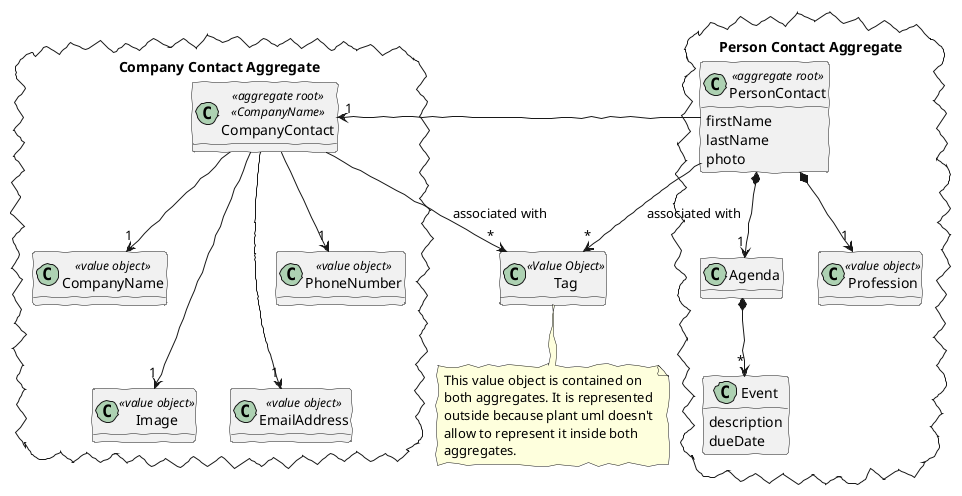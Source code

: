@startuml domain_model.png

'http://plantuml.com/skinparam.html'
skinparam handwritten true
skinparam defaultFontName FG Virgil
skinparam shadowing false

hide methods

class Tag << Value Object >>

package "Person Contact Aggregate" <<Cloud>> {
    class PersonContact <<aggregate root>> {
        firstName
        lastName
        photo
    }
    class Agenda {
    }
    class Event {
        description
        dueDate
    }
    class Profession <<value object>>
}

package "Company Contact Aggregate" <<Cloud>> {
    class CompanyName <<value object>>
    class CompanyContact <<aggregate root>> <<CompanyName>>
    class Image  <<value object>>
    class EmailAddress  <<value object>>
    class PhoneNumber  <<value object>>
}

CompanyContact "1" <-   PersonContact
CompanyContact     -->  "1" CompanyName
CompanyContact     ---> "1" Image
CompanyContact     ---> "1" EmailAddress
CompanyContact     -->  "1" PhoneNumber

PersonContact *--> "1" Profession
PersonContact *--> "1" Agenda
Agenda *-->        "*" Event

PersonContact  --> "*" Tag : associated with
CompanyContact --> "*" Tag : associated with

note as N1
  This value object is contained on
  both aggregates. It is represented
  outside because plant uml doesn't
  allow to represent it inside both
  aggregates.
end note

Tag .. N1

@enduml